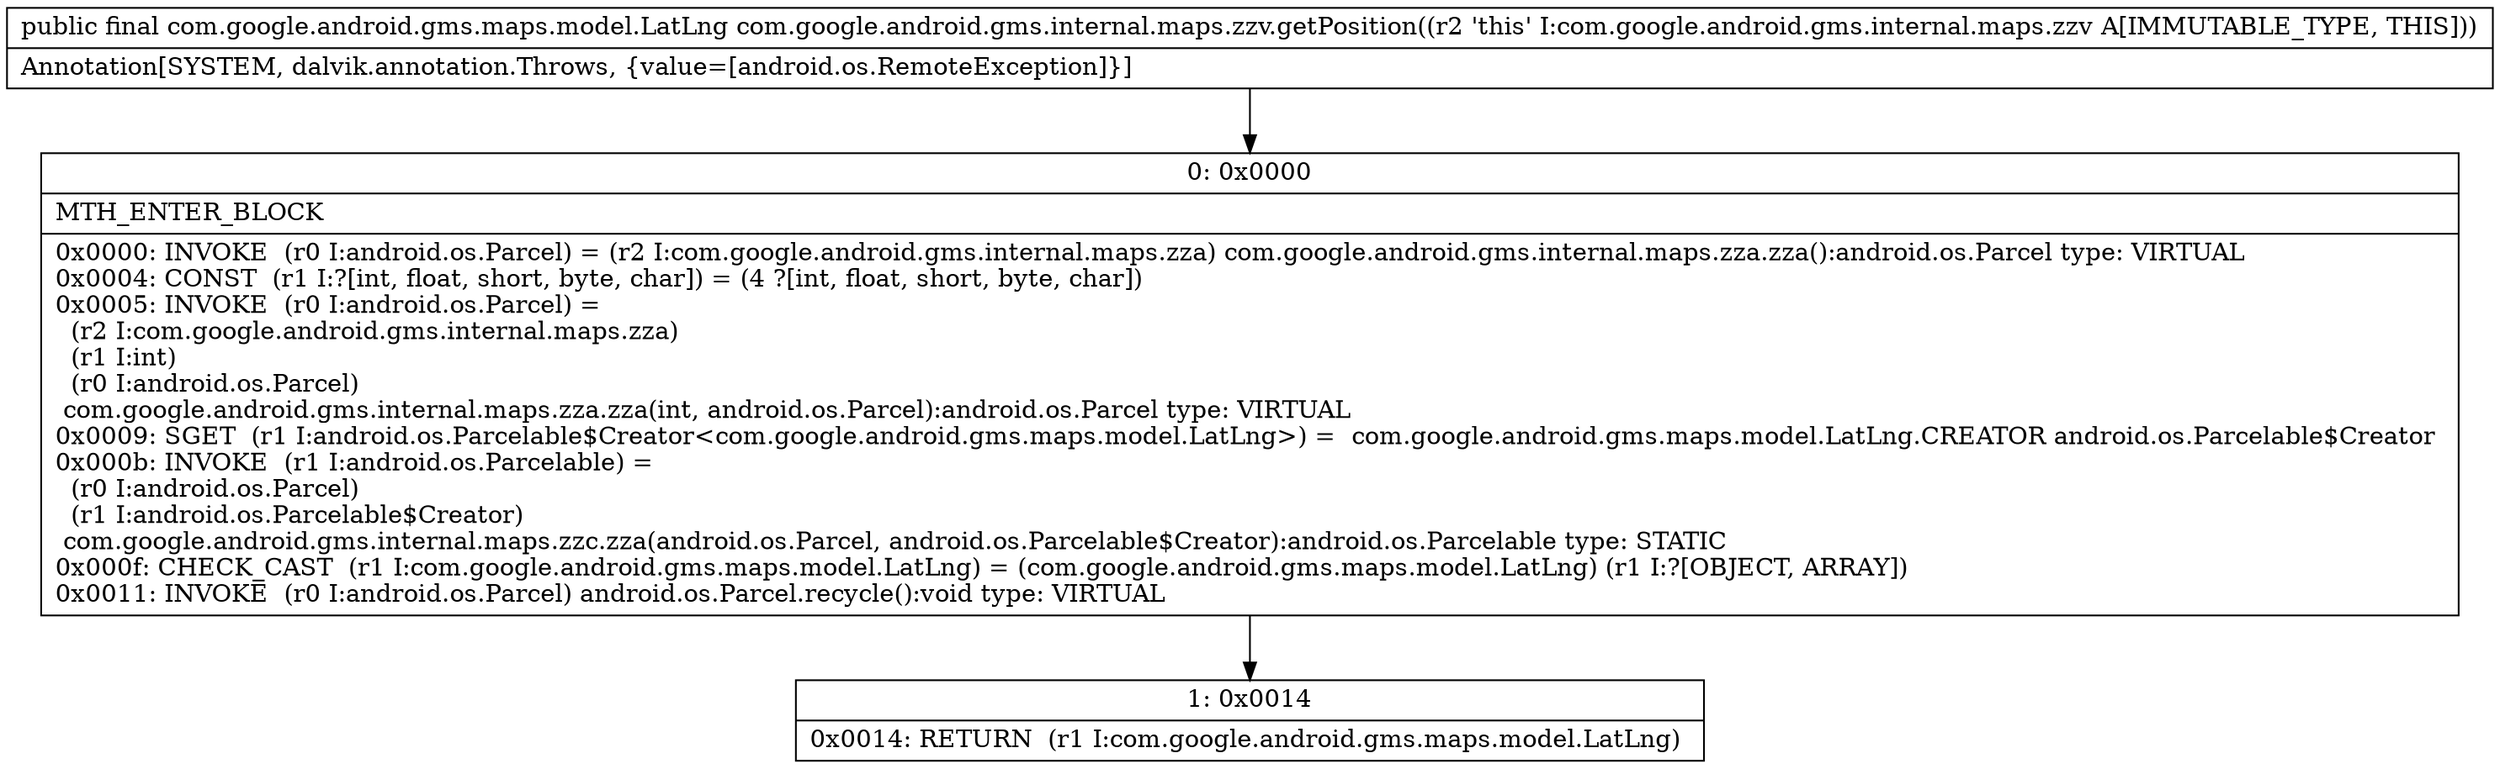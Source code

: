 digraph "CFG forcom.google.android.gms.internal.maps.zzv.getPosition()Lcom\/google\/android\/gms\/maps\/model\/LatLng;" {
Node_0 [shape=record,label="{0\:\ 0x0000|MTH_ENTER_BLOCK\l|0x0000: INVOKE  (r0 I:android.os.Parcel) = (r2 I:com.google.android.gms.internal.maps.zza) com.google.android.gms.internal.maps.zza.zza():android.os.Parcel type: VIRTUAL \l0x0004: CONST  (r1 I:?[int, float, short, byte, char]) = (4 ?[int, float, short, byte, char]) \l0x0005: INVOKE  (r0 I:android.os.Parcel) = \l  (r2 I:com.google.android.gms.internal.maps.zza)\l  (r1 I:int)\l  (r0 I:android.os.Parcel)\l com.google.android.gms.internal.maps.zza.zza(int, android.os.Parcel):android.os.Parcel type: VIRTUAL \l0x0009: SGET  (r1 I:android.os.Parcelable$Creator\<com.google.android.gms.maps.model.LatLng\>) =  com.google.android.gms.maps.model.LatLng.CREATOR android.os.Parcelable$Creator \l0x000b: INVOKE  (r1 I:android.os.Parcelable) = \l  (r0 I:android.os.Parcel)\l  (r1 I:android.os.Parcelable$Creator)\l com.google.android.gms.internal.maps.zzc.zza(android.os.Parcel, android.os.Parcelable$Creator):android.os.Parcelable type: STATIC \l0x000f: CHECK_CAST  (r1 I:com.google.android.gms.maps.model.LatLng) = (com.google.android.gms.maps.model.LatLng) (r1 I:?[OBJECT, ARRAY]) \l0x0011: INVOKE  (r0 I:android.os.Parcel) android.os.Parcel.recycle():void type: VIRTUAL \l}"];
Node_1 [shape=record,label="{1\:\ 0x0014|0x0014: RETURN  (r1 I:com.google.android.gms.maps.model.LatLng) \l}"];
MethodNode[shape=record,label="{public final com.google.android.gms.maps.model.LatLng com.google.android.gms.internal.maps.zzv.getPosition((r2 'this' I:com.google.android.gms.internal.maps.zzv A[IMMUTABLE_TYPE, THIS]))  | Annotation[SYSTEM, dalvik.annotation.Throws, \{value=[android.os.RemoteException]\}]\l}"];
MethodNode -> Node_0;
Node_0 -> Node_1;
}

